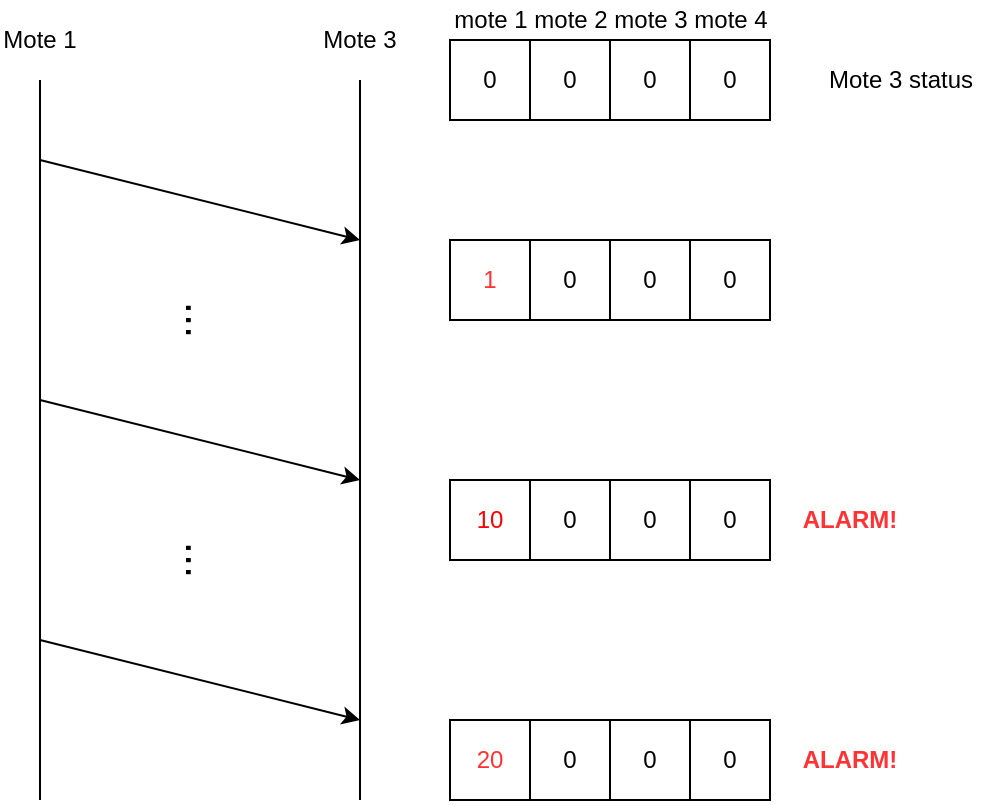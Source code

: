 <mxfile version="14.8.4" type="device"><diagram id="kgpKYQtTHZ0yAKxKKP6v" name="Page-1"><mxGraphModel dx="1182" dy="748" grid="1" gridSize="10" guides="1" tooltips="1" connect="1" arrows="1" fold="1" page="1" pageScale="1" pageWidth="850" pageHeight="1100" math="0" shadow="0"><root><mxCell id="0"/><mxCell id="1" parent="0"/><mxCell id="K4LoG0wNCV1QxicP2RUB-1" value="" style="endArrow=none;html=1;" edge="1" parent="1"><mxGeometry width="50" height="50" relative="1" as="geometry"><mxPoint x="260" y="480" as="sourcePoint"/><mxPoint x="260" y="120" as="targetPoint"/></mxGeometry></mxCell><mxCell id="K4LoG0wNCV1QxicP2RUB-2" value="" style="endArrow=none;html=1;" edge="1" parent="1"><mxGeometry width="50" height="50" relative="1" as="geometry"><mxPoint x="420" y="480" as="sourcePoint"/><mxPoint x="420" y="120" as="targetPoint"/></mxGeometry></mxCell><mxCell id="K4LoG0wNCV1QxicP2RUB-3" value="" style="endArrow=classic;html=1;" edge="1" parent="1"><mxGeometry width="50" height="50" relative="1" as="geometry"><mxPoint x="260" y="160" as="sourcePoint"/><mxPoint x="420" y="200" as="targetPoint"/></mxGeometry></mxCell><mxCell id="K4LoG0wNCV1QxicP2RUB-5" value="0" style="rounded=0;whiteSpace=wrap;html=1;" vertex="1" parent="1"><mxGeometry x="465" y="100" width="40" height="40" as="geometry"/></mxCell><mxCell id="K4LoG0wNCV1QxicP2RUB-6" value="0" style="rounded=0;whiteSpace=wrap;html=1;" vertex="1" parent="1"><mxGeometry x="505" y="100" width="40" height="40" as="geometry"/></mxCell><mxCell id="K4LoG0wNCV1QxicP2RUB-7" value="0" style="rounded=0;whiteSpace=wrap;html=1;" vertex="1" parent="1"><mxGeometry x="545" y="100" width="40" height="40" as="geometry"/></mxCell><mxCell id="K4LoG0wNCV1QxicP2RUB-8" value="0" style="rounded=0;whiteSpace=wrap;html=1;" vertex="1" parent="1"><mxGeometry x="585" y="100" width="40" height="40" as="geometry"/></mxCell><mxCell id="K4LoG0wNCV1QxicP2RUB-9" value="Mote 3 status" style="text;html=1;align=center;verticalAlign=middle;resizable=0;points=[];autosize=1;strokeColor=none;" vertex="1" parent="1"><mxGeometry x="645" y="110" width="90" height="20" as="geometry"/></mxCell><mxCell id="K4LoG0wNCV1QxicP2RUB-10" value="mote 1" style="text;html=1;align=center;verticalAlign=middle;resizable=0;points=[];autosize=1;strokeColor=none;" vertex="1" parent="1"><mxGeometry x="460" y="80" width="50" height="20" as="geometry"/></mxCell><mxCell id="K4LoG0wNCV1QxicP2RUB-11" value="mote 2" style="text;html=1;align=center;verticalAlign=middle;resizable=0;points=[];autosize=1;strokeColor=none;" vertex="1" parent="1"><mxGeometry x="500" y="80" width="50" height="20" as="geometry"/></mxCell><mxCell id="K4LoG0wNCV1QxicP2RUB-12" value="mote 3" style="text;html=1;align=center;verticalAlign=middle;resizable=0;points=[];autosize=1;strokeColor=none;" vertex="1" parent="1"><mxGeometry x="540" y="80" width="50" height="20" as="geometry"/></mxCell><mxCell id="K4LoG0wNCV1QxicP2RUB-13" value="mote 4" style="text;html=1;align=center;verticalAlign=middle;resizable=0;points=[];autosize=1;strokeColor=none;" vertex="1" parent="1"><mxGeometry x="580" y="80" width="50" height="20" as="geometry"/></mxCell><mxCell id="K4LoG0wNCV1QxicP2RUB-14" value="&lt;font color=&quot;#FF3333&quot;&gt;1&lt;/font&gt;" style="rounded=0;whiteSpace=wrap;html=1;" vertex="1" parent="1"><mxGeometry x="465" y="200" width="40" height="40" as="geometry"/></mxCell><mxCell id="K4LoG0wNCV1QxicP2RUB-15" value="0" style="rounded=0;whiteSpace=wrap;html=1;" vertex="1" parent="1"><mxGeometry x="505" y="200" width="40" height="40" as="geometry"/></mxCell><mxCell id="K4LoG0wNCV1QxicP2RUB-16" value="0" style="rounded=0;whiteSpace=wrap;html=1;" vertex="1" parent="1"><mxGeometry x="545" y="200" width="40" height="40" as="geometry"/></mxCell><mxCell id="K4LoG0wNCV1QxicP2RUB-17" value="0" style="rounded=0;whiteSpace=wrap;html=1;" vertex="1" parent="1"><mxGeometry x="585" y="200" width="40" height="40" as="geometry"/></mxCell><mxCell id="K4LoG0wNCV1QxicP2RUB-23" value="" style="endArrow=classic;html=1;" edge="1" parent="1"><mxGeometry width="50" height="50" relative="1" as="geometry"><mxPoint x="260" y="280" as="sourcePoint"/><mxPoint x="420" y="320" as="targetPoint"/></mxGeometry></mxCell><mxCell id="K4LoG0wNCV1QxicP2RUB-24" value="&lt;font color=&quot;#FF0000&quot;&gt;10&lt;/font&gt;" style="rounded=0;whiteSpace=wrap;html=1;" vertex="1" parent="1"><mxGeometry x="465" y="320" width="40" height="40" as="geometry"/></mxCell><mxCell id="K4LoG0wNCV1QxicP2RUB-25" value="0" style="rounded=0;whiteSpace=wrap;html=1;" vertex="1" parent="1"><mxGeometry x="505" y="320" width="40" height="40" as="geometry"/></mxCell><mxCell id="K4LoG0wNCV1QxicP2RUB-26" value="0" style="rounded=0;whiteSpace=wrap;html=1;" vertex="1" parent="1"><mxGeometry x="545" y="320" width="40" height="40" as="geometry"/></mxCell><mxCell id="K4LoG0wNCV1QxicP2RUB-27" value="0" style="rounded=0;whiteSpace=wrap;html=1;" vertex="1" parent="1"><mxGeometry x="585" y="320" width="40" height="40" as="geometry"/></mxCell><mxCell id="K4LoG0wNCV1QxicP2RUB-33" value="&lt;b&gt;&lt;font color=&quot;#FF3333&quot;&gt;ALARM!&lt;/font&gt;&lt;/b&gt;" style="text;html=1;strokeColor=none;fillColor=none;align=center;verticalAlign=middle;whiteSpace=wrap;rounded=0;" vertex="1" parent="1"><mxGeometry x="645" y="330" width="40" height="20" as="geometry"/></mxCell><mxCell id="K4LoG0wNCV1QxicP2RUB-34" value="&lt;font style=&quot;font-size: 22px&quot;&gt;...&lt;/font&gt;" style="text;html=1;strokeColor=none;fillColor=none;align=center;verticalAlign=middle;whiteSpace=wrap;rounded=0;rotation=90;" vertex="1" parent="1"><mxGeometry x="320" y="230" width="40" height="20" as="geometry"/></mxCell><mxCell id="K4LoG0wNCV1QxicP2RUB-35" value="" style="endArrow=classic;html=1;" edge="1" parent="1"><mxGeometry width="50" height="50" relative="1" as="geometry"><mxPoint x="260" y="400" as="sourcePoint"/><mxPoint x="420" y="440" as="targetPoint"/></mxGeometry></mxCell><mxCell id="K4LoG0wNCV1QxicP2RUB-36" value="&lt;font style=&quot;font-size: 22px&quot;&gt;...&lt;/font&gt;" style="text;html=1;strokeColor=none;fillColor=none;align=center;verticalAlign=middle;whiteSpace=wrap;rounded=0;rotation=90;" vertex="1" parent="1"><mxGeometry x="320" y="350" width="40" height="20" as="geometry"/></mxCell><mxCell id="K4LoG0wNCV1QxicP2RUB-37" value="&lt;font color=&quot;#FF3333&quot;&gt;20&lt;/font&gt;" style="rounded=0;whiteSpace=wrap;html=1;" vertex="1" parent="1"><mxGeometry x="465" y="440" width="40" height="40" as="geometry"/></mxCell><mxCell id="K4LoG0wNCV1QxicP2RUB-38" value="0" style="rounded=0;whiteSpace=wrap;html=1;" vertex="1" parent="1"><mxGeometry x="505" y="440" width="40" height="40" as="geometry"/></mxCell><mxCell id="K4LoG0wNCV1QxicP2RUB-39" value="0" style="rounded=0;whiteSpace=wrap;html=1;" vertex="1" parent="1"><mxGeometry x="545" y="440" width="40" height="40" as="geometry"/></mxCell><mxCell id="K4LoG0wNCV1QxicP2RUB-40" value="0" style="rounded=0;whiteSpace=wrap;html=1;" vertex="1" parent="1"><mxGeometry x="585" y="440" width="40" height="40" as="geometry"/></mxCell><mxCell id="K4LoG0wNCV1QxicP2RUB-46" value="&lt;b&gt;&lt;font color=&quot;#FF3333&quot;&gt;ALARM!&lt;/font&gt;&lt;/b&gt;" style="text;html=1;strokeColor=none;fillColor=none;align=center;verticalAlign=middle;whiteSpace=wrap;rounded=0;" vertex="1" parent="1"><mxGeometry x="645" y="450" width="40" height="20" as="geometry"/></mxCell><mxCell id="K4LoG0wNCV1QxicP2RUB-47" value="Mote 1" style="text;html=1;strokeColor=none;fillColor=none;align=center;verticalAlign=middle;whiteSpace=wrap;rounded=0;" vertex="1" parent="1"><mxGeometry x="240" y="90" width="40" height="20" as="geometry"/></mxCell><mxCell id="K4LoG0wNCV1QxicP2RUB-48" value="Mote 3" style="text;html=1;strokeColor=none;fillColor=none;align=center;verticalAlign=middle;whiteSpace=wrap;rounded=0;" vertex="1" parent="1"><mxGeometry x="400" y="90" width="40" height="20" as="geometry"/></mxCell></root></mxGraphModel></diagram></mxfile>